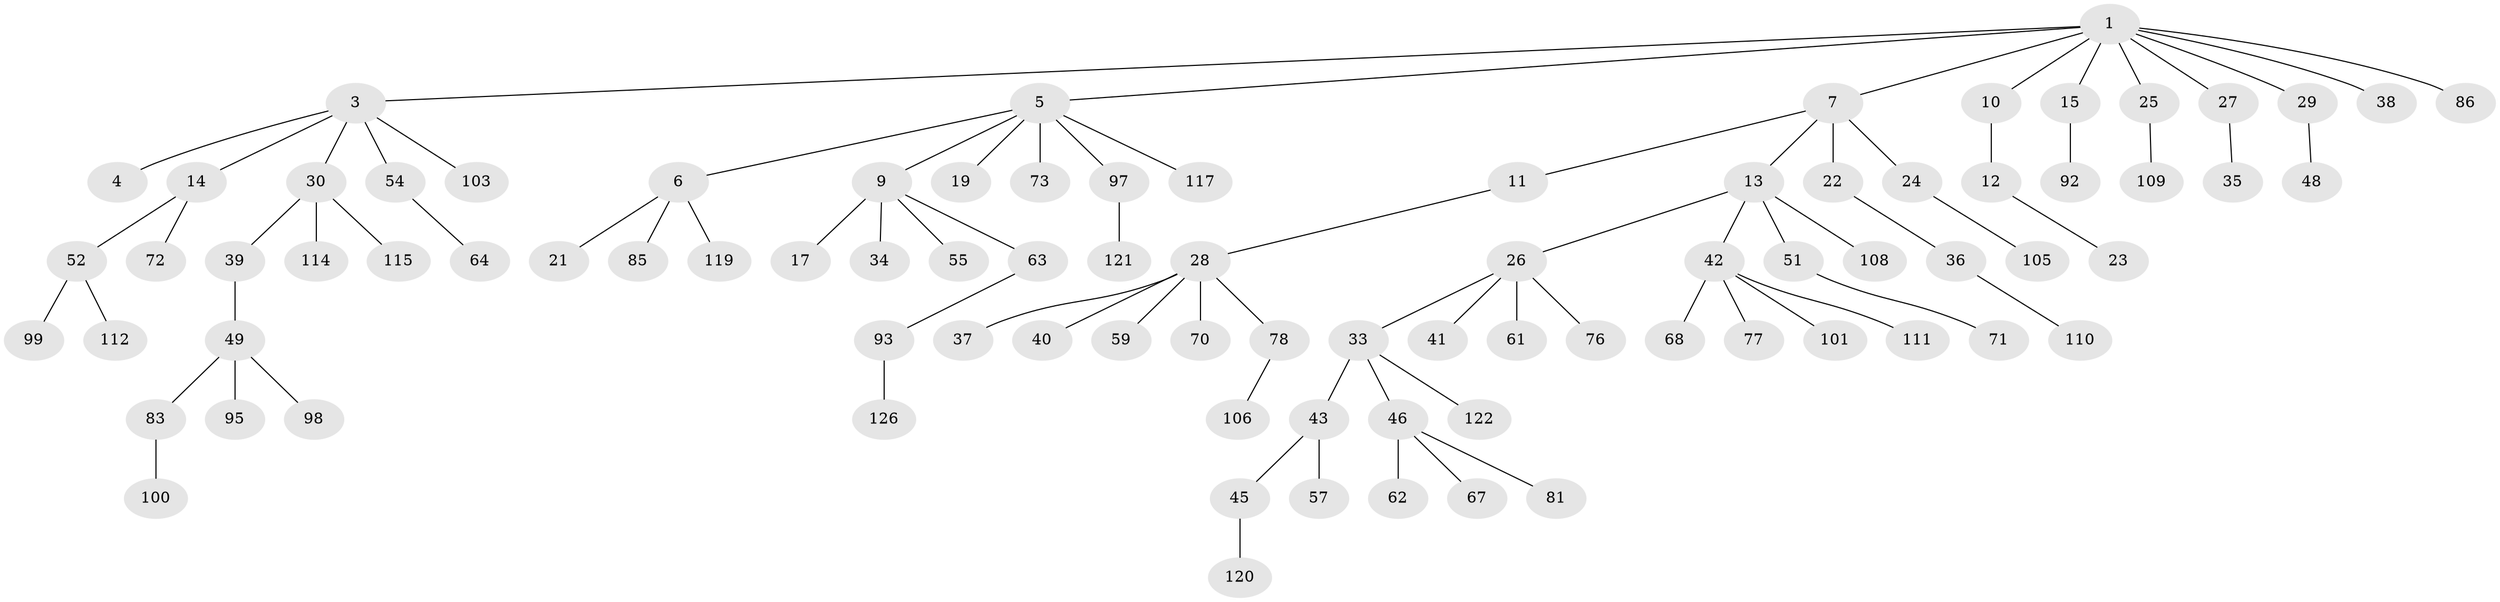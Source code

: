 // original degree distribution, {8: 0.007936507936507936, 4: 0.06349206349206349, 6: 0.007936507936507936, 1: 0.47619047619047616, 5: 0.015873015873015872, 3: 0.16666666666666666, 2: 0.25396825396825395, 7: 0.007936507936507936}
// Generated by graph-tools (version 1.1) at 2025/42/03/06/25 10:42:03]
// undirected, 87 vertices, 86 edges
graph export_dot {
graph [start="1"]
  node [color=gray90,style=filled];
  1 [super="+2"];
  3 [super="+89"];
  4;
  5 [super="+58"];
  6 [super="+32"];
  7 [super="+8"];
  9 [super="+18"];
  10;
  11 [super="+116"];
  12 [super="+16"];
  13 [super="+20"];
  14 [super="+44"];
  15 [super="+75"];
  17;
  19;
  21;
  22 [super="+31"];
  23;
  24 [super="+87"];
  25 [super="+84"];
  26 [super="+53"];
  27;
  28 [super="+118"];
  29 [super="+91"];
  30 [super="+82"];
  33 [super="+113"];
  34;
  35 [super="+47"];
  36;
  37;
  38 [super="+96"];
  39 [super="+104"];
  40;
  41 [super="+66"];
  42 [super="+56"];
  43;
  45 [super="+60"];
  46 [super="+50"];
  48;
  49 [super="+74"];
  51 [super="+65"];
  52 [super="+80"];
  54;
  55 [super="+107"];
  57 [super="+88"];
  59;
  61;
  62;
  63 [super="+69"];
  64 [super="+90"];
  67 [super="+79"];
  68;
  70;
  71;
  72;
  73;
  76;
  77;
  78;
  81 [super="+94"];
  83 [super="+124"];
  85;
  86 [super="+102"];
  92;
  93 [super="+125"];
  95 [super="+123"];
  97;
  98;
  99;
  100;
  101;
  103;
  105;
  106;
  108;
  109;
  110;
  111;
  112;
  114;
  115;
  117;
  119;
  120;
  121;
  122;
  126;
  1 -- 3;
  1 -- 5;
  1 -- 10;
  1 -- 15;
  1 -- 25;
  1 -- 27;
  1 -- 86;
  1 -- 29;
  1 -- 38;
  1 -- 7;
  3 -- 4;
  3 -- 14;
  3 -- 30;
  3 -- 54;
  3 -- 103;
  5 -- 6;
  5 -- 9;
  5 -- 19;
  5 -- 73;
  5 -- 117;
  5 -- 97;
  6 -- 21;
  6 -- 85;
  6 -- 119;
  7 -- 13;
  7 -- 24;
  7 -- 11;
  7 -- 22;
  9 -- 17;
  9 -- 34;
  9 -- 55;
  9 -- 63;
  10 -- 12;
  11 -- 28;
  12 -- 23;
  13 -- 42;
  13 -- 26;
  13 -- 51;
  13 -- 108;
  14 -- 72;
  14 -- 52;
  15 -- 92;
  22 -- 36;
  24 -- 105;
  25 -- 109;
  26 -- 33;
  26 -- 41;
  26 -- 76;
  26 -- 61;
  27 -- 35;
  28 -- 37;
  28 -- 40;
  28 -- 59;
  28 -- 70;
  28 -- 78;
  29 -- 48;
  30 -- 39;
  30 -- 114;
  30 -- 115;
  33 -- 43;
  33 -- 46;
  33 -- 122;
  36 -- 110;
  39 -- 49;
  42 -- 68;
  42 -- 111;
  42 -- 77;
  42 -- 101;
  43 -- 45;
  43 -- 57;
  45 -- 120;
  46 -- 62;
  46 -- 81;
  46 -- 67;
  49 -- 95;
  49 -- 98;
  49 -- 83;
  51 -- 71;
  52 -- 112;
  52 -- 99;
  54 -- 64;
  63 -- 93;
  78 -- 106;
  83 -- 100;
  93 -- 126;
  97 -- 121;
}
